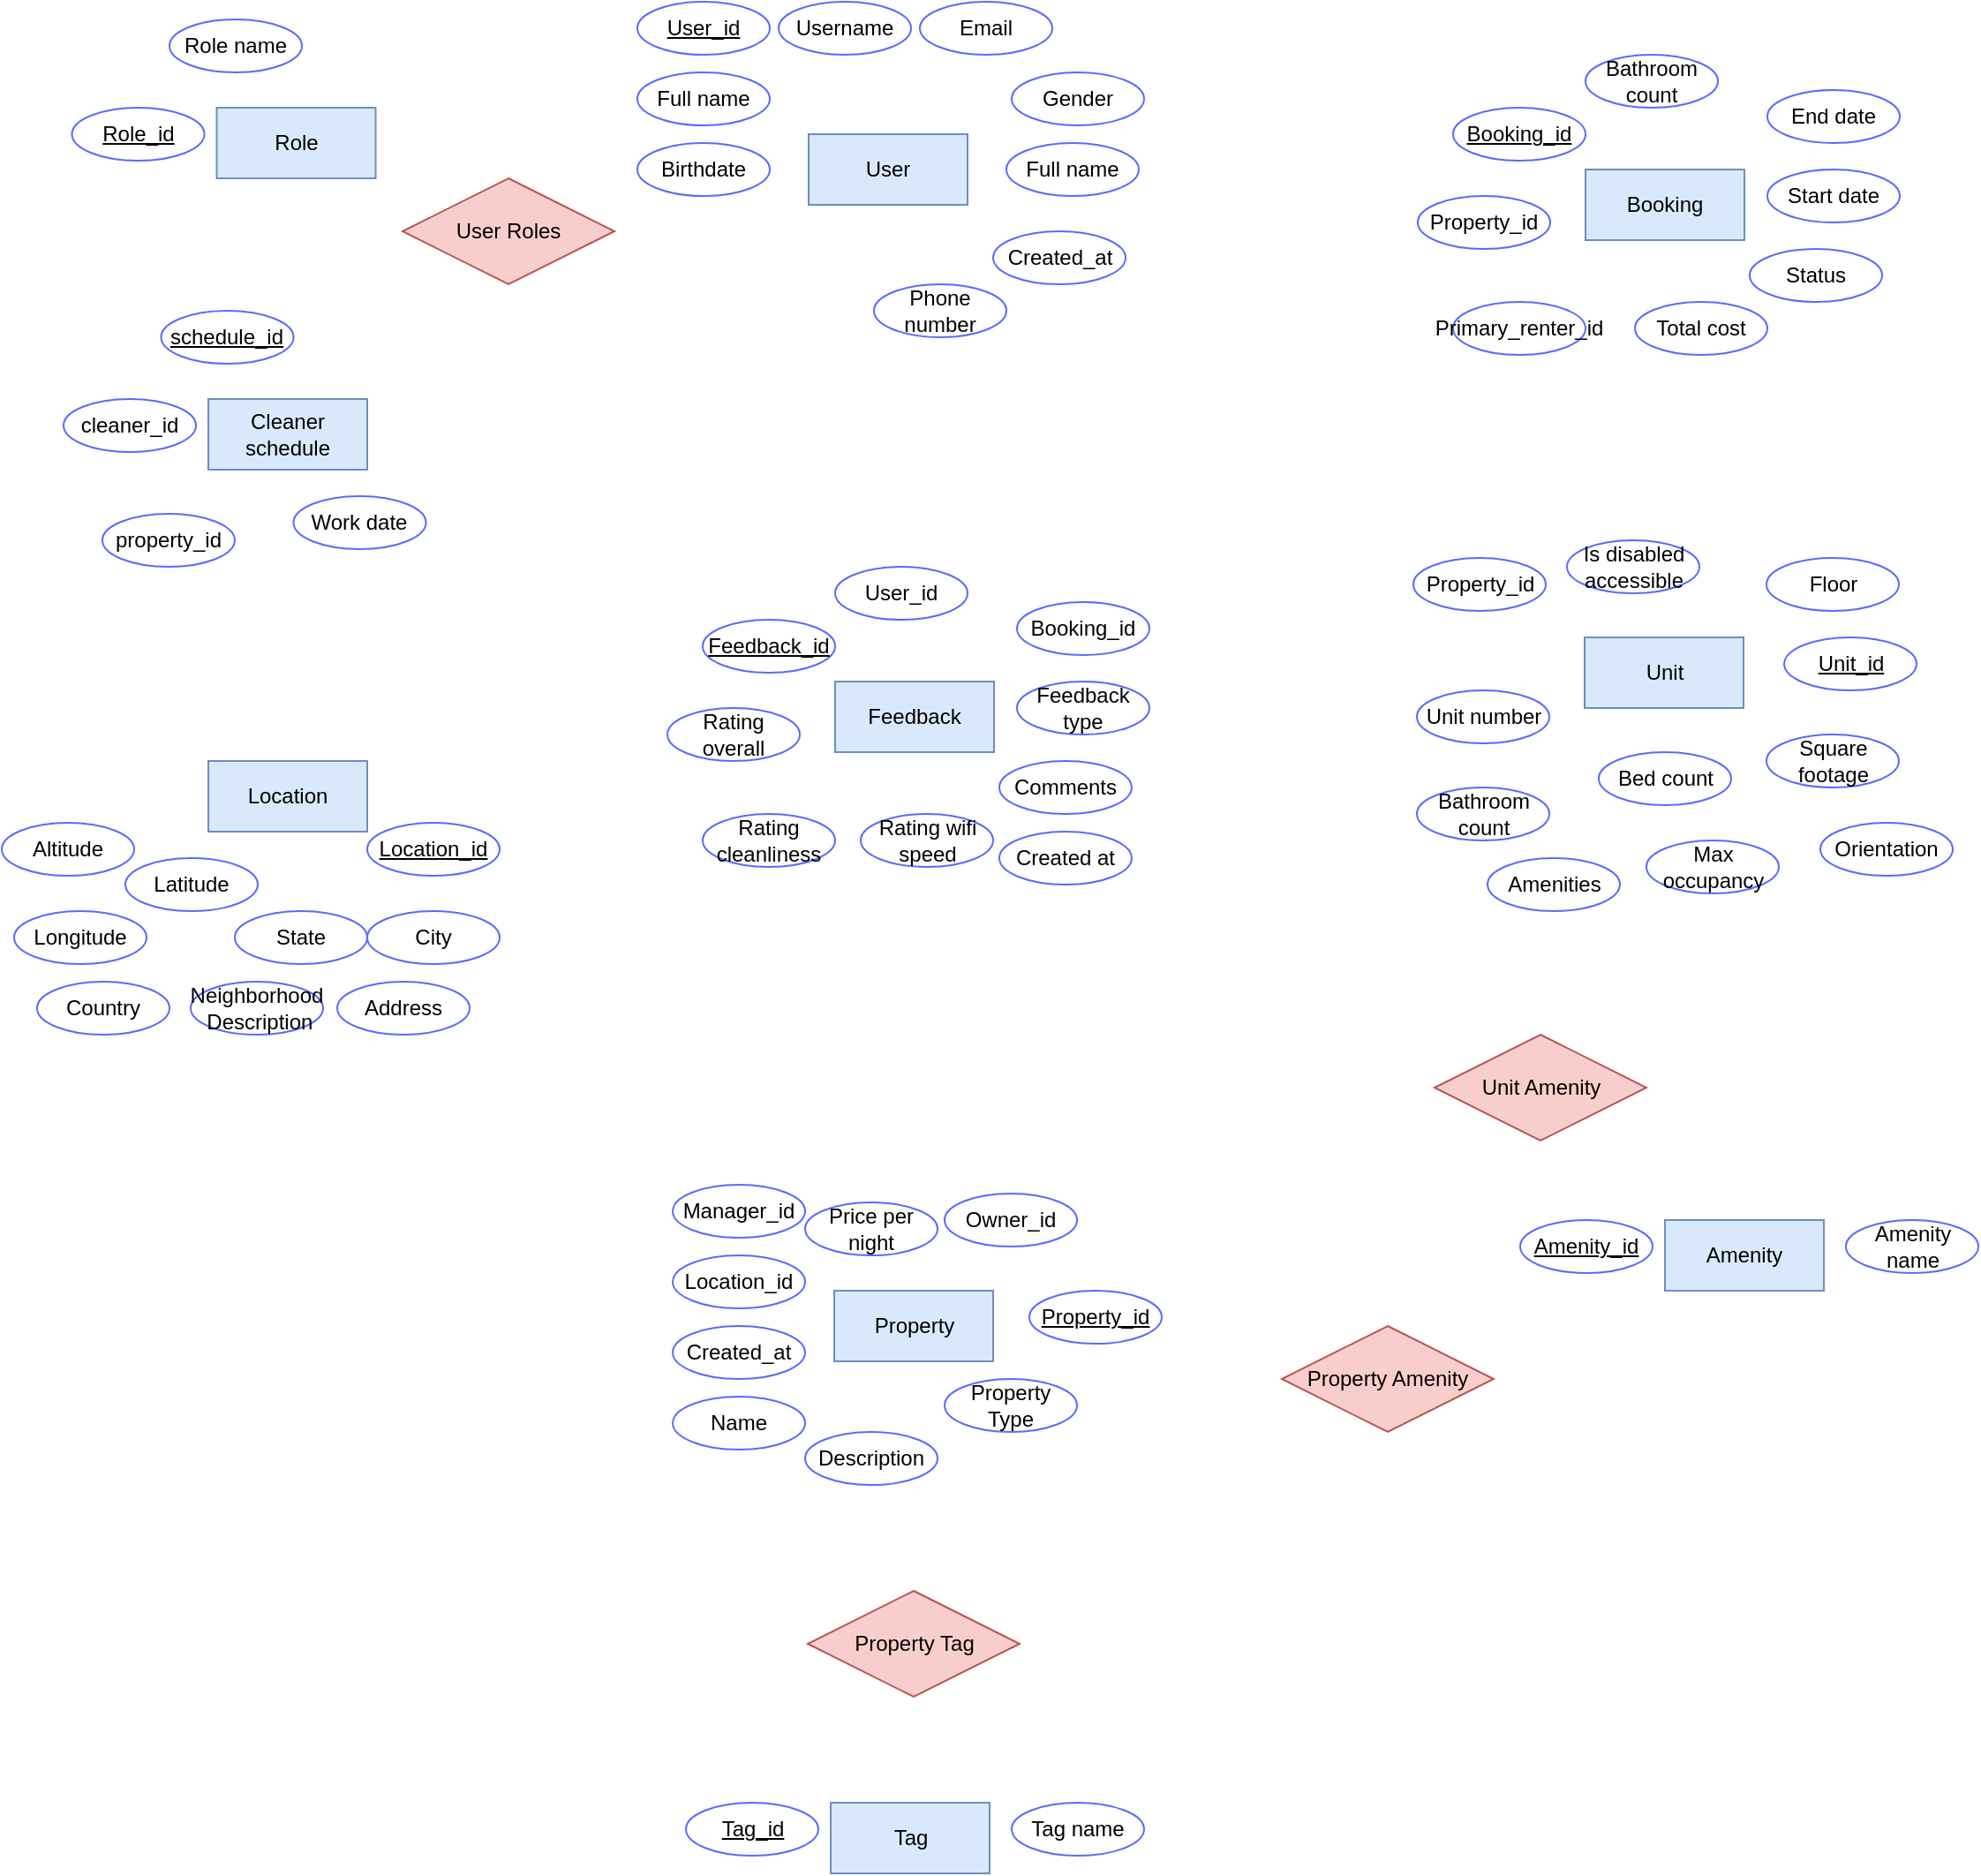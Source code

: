 <mxfile version="24.7.16">
  <diagram id="R2lEEEUBdFMjLlhIrx00" name="Page-1">
    <mxGraphModel dx="2080" dy="1348" grid="1" gridSize="10" guides="1" tooltips="1" connect="1" arrows="1" fold="1" page="1" pageScale="1" pageWidth="850" pageHeight="1100" math="0" shadow="0" extFonts="Permanent Marker^https://fonts.googleapis.com/css?family=Permanent+Marker">
      <root>
        <mxCell id="0" />
        <mxCell id="1" parent="0" />
        <mxCell id="Hqk6FuV7zGCfNeXpY3Xt-1" value="User" style="whiteSpace=wrap;html=1;align=center;fillColor=#dae8fc;strokeColor=#6c8ebf;" vertex="1" parent="1">
          <mxGeometry x="97" y="85" width="90" height="40" as="geometry" />
        </mxCell>
        <mxCell id="Hqk6FuV7zGCfNeXpY3Xt-2" value="&lt;u&gt;User_id&lt;/u&gt;" style="ellipse;whiteSpace=wrap;html=1;align=center;strokeColor=#596AFF;" vertex="1" parent="1">
          <mxGeometry y="10" width="75" height="30" as="geometry" />
        </mxCell>
        <mxCell id="Hqk6FuV7zGCfNeXpY3Xt-4" value="Full name&lt;span style=&quot;caret-color: rgba(0, 0, 0, 0); color: rgba(0, 0, 0, 0); font-family: monospace; font-size: 0px; text-align: start; white-space: nowrap;&quot;&gt;%3CmxGraphModel%3E%3Croot%3E%3CmxCell%20id%3D%220%22%2F%3E%3CmxCell%20id%3D%221%22%20parent%3D%220%22%2F%3E%3CmxCell%20id%3D%222%22%20value%3D%22%26lt%3Bu%26gt%3BUser_id%26lt%3B%2Fu%26gt%3B%22%20style%3D%22ellipse%3BwhiteSpace%3Dwrap%3Bhtml%3D1%3Balign%3Dcenter%3BstrokeColor%3D%23596AFF%3B%22%20vertex%3D%221%22%20parent%3D%221%22%3E%3CmxGeometry%20x%3D%22140%22%20y%3D%2210%22%20width%3D%2250%22%20height%3D%2220%22%20as%3D%22geometry%22%2F%3E%3C%2FmxCell%3E%3C%2Froot%3E%3C%2FmxGraphModel%3E&lt;/span&gt;" style="ellipse;whiteSpace=wrap;html=1;align=center;strokeColor=#596AFF;" vertex="1" parent="1">
          <mxGeometry y="50" width="75" height="30" as="geometry" />
        </mxCell>
        <mxCell id="Hqk6FuV7zGCfNeXpY3Xt-5" value="Phone number" style="ellipse;whiteSpace=wrap;html=1;align=center;strokeColor=#596AFF;" vertex="1" parent="1">
          <mxGeometry x="134" y="170" width="75" height="30" as="geometry" />
        </mxCell>
        <mxCell id="Hqk6FuV7zGCfNeXpY3Xt-6" value="Birthdate" style="ellipse;whiteSpace=wrap;html=1;align=center;strokeColor=#596AFF;" vertex="1" parent="1">
          <mxGeometry y="90" width="75" height="30" as="geometry" />
        </mxCell>
        <mxCell id="Hqk6FuV7zGCfNeXpY3Xt-7" value="Gender&lt;span style=&quot;caret-color: rgba(0, 0, 0, 0); color: rgba(0, 0, 0, 0); font-family: monospace; font-size: 0px; text-align: start; white-space: nowrap;&quot;&gt;%3CmxGraphModel%3E%3Croot%3E%3CmxCell%20id%3D%220%22%2F%3E%3CmxCell%20id%3D%221%22%20parent%3D%220%22%2F%3E%3CmxCell%20id%3D%222%22%20value%3D%22Full%20name%26lt%3Bspan%20style%3D%26quot%3Bcaret-color%3A%20rgba(0%2C%200%2C%200%2C%200)%3B%20color%3A%20rgba(0%2C%200%2C%200%2C%200)%3B%20font-family%3A%20monospace%3B%20font-size%3A%200px%3B%20text-align%3A%20start%3B%20white-space%3A%20nowrap%3B%26quot%3B%26gt%3B%253CmxGraphModel%253E%253Croot%253E%253CmxCell%2520id%253D%25220%2522%252F%253E%253CmxCell%2520id%253D%25221%2522%2520parent%253D%25220%2522%252F%253E%253CmxCell%2520id%253D%25222%2522%2520value%253D%2522%2526lt%253Bu%2526gt%253BUser_id%2526lt%253B%252Fu%2526gt%253B%2522%2520style%253D%2522ellipse%253BwhiteSpace%253Dwrap%253Bhtml%253D1%253Balign%253Dcenter%253BstrokeColor%253D%2523596AFF%253B%2522%2520vertex%253D%25221%2522%2520parent%253D%25221%2522%253E%253CmxGeometry%2520x%253D%2522140%2522%2520y%253D%252210%2522%2520width%253D%252250%2522%2520height%253D%252220%2522%2520as%253D%2522geometry%2522%252F%253E%253C%252FmxCell%253E%253C%252Froot%253E%253C%252FmxGraphModel%253E%26lt%3B%2Fspan%26gt%3B%22%20style%3D%22ellipse%3BwhiteSpace%3Dwrap%3Bhtml%3D1%3Balign%3Dcenter%3BstrokeColor%3D%23596AFF%3B%22%20vertex%3D%221%22%20parent%3D%221%22%3E%3CmxGeometry%20x%3D%2250%22%20y%3D%2210%22%20width%3D%2275%22%20height%3D%2230%22%20as%3D%22geometry%22%2F%3E%3C%2FmxCell%3E%3C%2Froot%3E%3C%2FmxGraphModel%3E&lt;/span&gt;" style="ellipse;whiteSpace=wrap;html=1;align=center;strokeColor=#596AFF;" vertex="1" parent="1">
          <mxGeometry x="212" y="50" width="75" height="30" as="geometry" />
        </mxCell>
        <mxCell id="Hqk6FuV7zGCfNeXpY3Xt-8" value="Username" style="ellipse;whiteSpace=wrap;html=1;align=center;strokeColor=#596AFF;" vertex="1" parent="1">
          <mxGeometry x="80" y="10" width="75" height="30" as="geometry" />
        </mxCell>
        <mxCell id="Hqk6FuV7zGCfNeXpY3Xt-9" value="Email" style="ellipse;whiteSpace=wrap;html=1;align=center;strokeColor=#596AFF;" vertex="1" parent="1">
          <mxGeometry x="160" y="10" width="75" height="30" as="geometry" />
        </mxCell>
        <mxCell id="Hqk6FuV7zGCfNeXpY3Xt-10" value="Full name&lt;span style=&quot;caret-color: rgba(0, 0, 0, 0); color: rgba(0, 0, 0, 0); font-family: monospace; font-size: 0px; text-align: start; white-space: nowrap;&quot;&gt;%3CmxGraphModel%3E%3Croot%3E%3CmxCell%20id%3D%220%22%2F%3E%3CmxCell%20id%3D%221%22%20parent%3D%220%22%2F%3E%3CmxCell%20id%3D%222%22%20value%3D%22%26lt%3Bu%26gt%3BUser_id%26lt%3B%2Fu%26gt%3B%22%20style%3D%22ellipse%3BwhiteSpace%3Dwrap%3Bhtml%3D1%3Balign%3Dcenter%3BstrokeColor%3D%23596AFF%3B%22%20vertex%3D%221%22%20parent%3D%221%22%3E%3CmxGeometry%20x%3D%22140%22%20y%3D%2210%22%20width%3D%2250%22%20height%3D%2220%22%20as%3D%22geometry%22%2F%3E%3C%2FmxCell%3E%3C%2Froot%3E%3C%2FmxGraphModel%3E&lt;/span&gt;" style="ellipse;whiteSpace=wrap;html=1;align=center;strokeColor=#596AFF;" vertex="1" parent="1">
          <mxGeometry x="209" y="90" width="75" height="30" as="geometry" />
        </mxCell>
        <mxCell id="Hqk6FuV7zGCfNeXpY3Xt-11" value="Created_at" style="ellipse;whiteSpace=wrap;html=1;align=center;strokeColor=#596AFF;" vertex="1" parent="1">
          <mxGeometry x="201.5" y="140" width="75" height="30" as="geometry" />
        </mxCell>
        <mxCell id="Hqk6FuV7zGCfNeXpY3Xt-46" value="Property" style="whiteSpace=wrap;html=1;align=center;fillColor=#dae8fc;strokeColor=#6c8ebf;" vertex="1" parent="1">
          <mxGeometry x="111.5" y="740" width="90" height="40" as="geometry" />
        </mxCell>
        <mxCell id="Hqk6FuV7zGCfNeXpY3Xt-48" value="&lt;u&gt;Property_id&lt;/u&gt;" style="ellipse;whiteSpace=wrap;html=1;align=center;strokeColor=#596AFF;" vertex="1" parent="1">
          <mxGeometry x="222" y="740" width="75" height="30" as="geometry" />
        </mxCell>
        <mxCell id="Hqk6FuV7zGCfNeXpY3Xt-49" value="Description" style="ellipse;whiteSpace=wrap;html=1;align=center;strokeColor=#596AFF;" vertex="1" parent="1">
          <mxGeometry x="95" y="820" width="75" height="30" as="geometry" />
        </mxCell>
        <mxCell id="Hqk6FuV7zGCfNeXpY3Xt-50" value="Manager_id" style="ellipse;whiteSpace=wrap;html=1;align=center;strokeColor=#596AFF;" vertex="1" parent="1">
          <mxGeometry x="20" y="680" width="75" height="30" as="geometry" />
        </mxCell>
        <mxCell id="Hqk6FuV7zGCfNeXpY3Xt-51" value="Price per night" style="ellipse;whiteSpace=wrap;html=1;align=center;strokeColor=#596AFF;" vertex="1" parent="1">
          <mxGeometry x="95" y="690" width="75" height="30" as="geometry" />
        </mxCell>
        <mxCell id="Hqk6FuV7zGCfNeXpY3Xt-52" value="Created_at" style="ellipse;whiteSpace=wrap;html=1;align=center;strokeColor=#596AFF;" vertex="1" parent="1">
          <mxGeometry x="20" y="760" width="75" height="30" as="geometry" />
        </mxCell>
        <mxCell id="Hqk6FuV7zGCfNeXpY3Xt-53" value="Name" style="ellipse;whiteSpace=wrap;html=1;align=center;strokeColor=#596AFF;" vertex="1" parent="1">
          <mxGeometry x="20" y="800" width="75" height="30" as="geometry" />
        </mxCell>
        <mxCell id="Hqk6FuV7zGCfNeXpY3Xt-55" value="Property Type" style="ellipse;whiteSpace=wrap;html=1;align=center;strokeColor=#596AFF;" vertex="1" parent="1">
          <mxGeometry x="174" y="790" width="75" height="30" as="geometry" />
        </mxCell>
        <mxCell id="Hqk6FuV7zGCfNeXpY3Xt-57" value="Owner_id" style="ellipse;whiteSpace=wrap;html=1;align=center;strokeColor=#596AFF;" vertex="1" parent="1">
          <mxGeometry x="174" y="685" width="75" height="30" as="geometry" />
        </mxCell>
        <mxCell id="Hqk6FuV7zGCfNeXpY3Xt-58" value="Location_id" style="ellipse;whiteSpace=wrap;html=1;align=center;strokeColor=#596AFF;" vertex="1" parent="1">
          <mxGeometry x="20" y="720" width="75" height="30" as="geometry" />
        </mxCell>
        <mxCell id="Hqk6FuV7zGCfNeXpY3Xt-69" value="Location" style="whiteSpace=wrap;html=1;align=center;fillColor=#dae8fc;strokeColor=#6c8ebf;" vertex="1" parent="1">
          <mxGeometry x="-243" y="440" width="90" height="40" as="geometry" />
        </mxCell>
        <mxCell id="Hqk6FuV7zGCfNeXpY3Xt-71" value="&lt;u&gt;Location_id&lt;/u&gt;" style="ellipse;whiteSpace=wrap;html=1;align=center;strokeColor=#596AFF;" vertex="1" parent="1">
          <mxGeometry x="-153" y="475" width="75" height="30" as="geometry" />
        </mxCell>
        <mxCell id="Hqk6FuV7zGCfNeXpY3Xt-72" value="State" style="ellipse;whiteSpace=wrap;html=1;align=center;strokeColor=#596AFF;" vertex="1" parent="1">
          <mxGeometry x="-228" y="525" width="75" height="30" as="geometry" />
        </mxCell>
        <mxCell id="Hqk6FuV7zGCfNeXpY3Xt-73" value="Address" style="ellipse;whiteSpace=wrap;html=1;align=center;strokeColor=#596AFF;" vertex="1" parent="1">
          <mxGeometry x="-170" y="565" width="75" height="30" as="geometry" />
        </mxCell>
        <mxCell id="Hqk6FuV7zGCfNeXpY3Xt-75" value="Latitude" style="ellipse;whiteSpace=wrap;html=1;align=center;strokeColor=#596AFF;" vertex="1" parent="1">
          <mxGeometry x="-290" y="495" width="75" height="30" as="geometry" />
        </mxCell>
        <mxCell id="Hqk6FuV7zGCfNeXpY3Xt-76" value="Longitude" style="ellipse;whiteSpace=wrap;html=1;align=center;strokeColor=#596AFF;" vertex="1" parent="1">
          <mxGeometry x="-353" y="525" width="75" height="30" as="geometry" />
        </mxCell>
        <mxCell id="Hqk6FuV7zGCfNeXpY3Xt-78" value="Altitude" style="ellipse;whiteSpace=wrap;html=1;align=center;strokeColor=#596AFF;" vertex="1" parent="1">
          <mxGeometry x="-360" y="475.0" width="75" height="30" as="geometry" />
        </mxCell>
        <mxCell id="Hqk6FuV7zGCfNeXpY3Xt-80" value="City" style="ellipse;whiteSpace=wrap;html=1;align=center;strokeColor=#596AFF;" vertex="1" parent="1">
          <mxGeometry x="-153" y="525" width="75" height="30" as="geometry" />
        </mxCell>
        <mxCell id="Hqk6FuV7zGCfNeXpY3Xt-81" value="Country" style="ellipse;whiteSpace=wrap;html=1;align=center;strokeColor=#596AFF;" vertex="1" parent="1">
          <mxGeometry x="-340" y="565" width="75" height="30" as="geometry" />
        </mxCell>
        <mxCell id="Hqk6FuV7zGCfNeXpY3Xt-83" value="Neighborhood &amp;nbsp;Description" style="ellipse;whiteSpace=wrap;html=1;align=center;strokeColor=#596AFF;" vertex="1" parent="1">
          <mxGeometry x="-253" y="565.0" width="75" height="30" as="geometry" />
        </mxCell>
        <mxCell id="Hqk6FuV7zGCfNeXpY3Xt-148" value="Unit" style="whiteSpace=wrap;html=1;align=center;fillColor=#dae8fc;strokeColor=#6c8ebf;" vertex="1" parent="1">
          <mxGeometry x="536.5" y="370" width="90" height="40" as="geometry" />
        </mxCell>
        <mxCell id="Hqk6FuV7zGCfNeXpY3Xt-149" value="&lt;u&gt;Unit_id&lt;/u&gt;" style="ellipse;whiteSpace=wrap;html=1;align=center;strokeColor=#596AFF;" vertex="1" parent="1">
          <mxGeometry x="649.5" y="370" width="75" height="30" as="geometry" />
        </mxCell>
        <mxCell id="Hqk6FuV7zGCfNeXpY3Xt-150" value="Floor" style="ellipse;whiteSpace=wrap;html=1;align=center;strokeColor=#596AFF;" vertex="1" parent="1">
          <mxGeometry x="639.5" y="325" width="75" height="30" as="geometry" />
        </mxCell>
        <mxCell id="Hqk6FuV7zGCfNeXpY3Xt-151" value="Max occupancy" style="ellipse;whiteSpace=wrap;html=1;align=center;strokeColor=#596AFF;" vertex="1" parent="1">
          <mxGeometry x="571.5" y="485" width="75" height="30" as="geometry" />
        </mxCell>
        <mxCell id="Hqk6FuV7zGCfNeXpY3Xt-152" value="Unit number" style="ellipse;whiteSpace=wrap;html=1;align=center;strokeColor=#596AFF;" vertex="1" parent="1">
          <mxGeometry x="441.5" y="400" width="75" height="30" as="geometry" />
        </mxCell>
        <mxCell id="Hqk6FuV7zGCfNeXpY3Xt-153" value="Bed count" style="ellipse;whiteSpace=wrap;html=1;align=center;strokeColor=#596AFF;" vertex="1" parent="1">
          <mxGeometry x="544.5" y="435" width="75" height="30" as="geometry" />
        </mxCell>
        <mxCell id="Hqk6FuV7zGCfNeXpY3Xt-154" value="Property_id" style="ellipse;whiteSpace=wrap;html=1;align=center;strokeColor=#596AFF;" vertex="1" parent="1">
          <mxGeometry x="439.5" y="325.0" width="75" height="30" as="geometry" />
        </mxCell>
        <mxCell id="Hqk6FuV7zGCfNeXpY3Xt-155" value="Square footage" style="ellipse;whiteSpace=wrap;html=1;align=center;strokeColor=#596AFF;" vertex="1" parent="1">
          <mxGeometry x="639.5" y="425" width="75" height="30" as="geometry" />
        </mxCell>
        <mxCell id="Hqk6FuV7zGCfNeXpY3Xt-156" value="Amenities" style="ellipse;whiteSpace=wrap;html=1;align=center;strokeColor=#596AFF;" vertex="1" parent="1">
          <mxGeometry x="481.5" y="495" width="75" height="30" as="geometry" />
        </mxCell>
        <mxCell id="Hqk6FuV7zGCfNeXpY3Xt-157" value="Orientation" style="ellipse;whiteSpace=wrap;html=1;align=center;strokeColor=#596AFF;" vertex="1" parent="1">
          <mxGeometry x="670" y="475.0" width="75" height="30" as="geometry" />
        </mxCell>
        <mxCell id="Hqk6FuV7zGCfNeXpY3Xt-158" value="Bathroom count" style="ellipse;whiteSpace=wrap;html=1;align=center;strokeColor=#596AFF;" vertex="1" parent="1">
          <mxGeometry x="441.5" y="455" width="75" height="30" as="geometry" />
        </mxCell>
        <mxCell id="Hqk6FuV7zGCfNeXpY3Xt-160" value="Booking" style="whiteSpace=wrap;html=1;align=center;fillColor=#dae8fc;strokeColor=#6c8ebf;" vertex="1" parent="1">
          <mxGeometry x="537" y="105" width="90" height="40" as="geometry" />
        </mxCell>
        <mxCell id="Hqk6FuV7zGCfNeXpY3Xt-161" value="&lt;u&gt;Booking_id&lt;/u&gt;" style="ellipse;whiteSpace=wrap;html=1;align=center;strokeColor=#596AFF;" vertex="1" parent="1">
          <mxGeometry x="462" y="70" width="75" height="30" as="geometry" />
        </mxCell>
        <mxCell id="Hqk6FuV7zGCfNeXpY3Xt-162" value="End date" style="ellipse;whiteSpace=wrap;html=1;align=center;strokeColor=#596AFF;" vertex="1" parent="1">
          <mxGeometry x="640" y="60" width="75" height="30" as="geometry" />
        </mxCell>
        <mxCell id="Hqk6FuV7zGCfNeXpY3Xt-163" value="Status" style="ellipse;whiteSpace=wrap;html=1;align=center;strokeColor=#596AFF;" vertex="1" parent="1">
          <mxGeometry x="630" y="150" width="75" height="30" as="geometry" />
        </mxCell>
        <mxCell id="Hqk6FuV7zGCfNeXpY3Xt-164" value="Is disabled accessible" style="ellipse;whiteSpace=wrap;html=1;align=center;strokeColor=#596AFF;" vertex="1" parent="1">
          <mxGeometry x="526.5" y="315" width="75" height="30" as="geometry" />
        </mxCell>
        <mxCell id="Hqk6FuV7zGCfNeXpY3Xt-165" value="Total cost" style="ellipse;whiteSpace=wrap;html=1;align=center;strokeColor=#596AFF;" vertex="1" parent="1">
          <mxGeometry x="565" y="180" width="75" height="30" as="geometry" />
        </mxCell>
        <mxCell id="Hqk6FuV7zGCfNeXpY3Xt-166" value="Property_id" style="ellipse;whiteSpace=wrap;html=1;align=center;strokeColor=#596AFF;" vertex="1" parent="1">
          <mxGeometry x="442" y="120.0" width="75" height="30" as="geometry" />
        </mxCell>
        <mxCell id="Hqk6FuV7zGCfNeXpY3Xt-167" value="Start date" style="ellipse;whiteSpace=wrap;html=1;align=center;strokeColor=#596AFF;" vertex="1" parent="1">
          <mxGeometry x="640" y="105" width="75" height="30" as="geometry" />
        </mxCell>
        <mxCell id="Hqk6FuV7zGCfNeXpY3Xt-168" value="Primary_renter_id" style="ellipse;whiteSpace=wrap;html=1;align=center;strokeColor=#596AFF;" vertex="1" parent="1">
          <mxGeometry x="462" y="180" width="75" height="30" as="geometry" />
        </mxCell>
        <mxCell id="Hqk6FuV7zGCfNeXpY3Xt-169" value="Bathroom count" style="ellipse;whiteSpace=wrap;html=1;align=center;strokeColor=#596AFF;" vertex="1" parent="1">
          <mxGeometry x="537" y="40" width="75" height="30" as="geometry" />
        </mxCell>
        <mxCell id="Hqk6FuV7zGCfNeXpY3Xt-171" value="Feedback" style="whiteSpace=wrap;html=1;align=center;fillColor=#dae8fc;strokeColor=#6c8ebf;" vertex="1" parent="1">
          <mxGeometry x="112" y="395" width="90" height="40" as="geometry" />
        </mxCell>
        <mxCell id="Hqk6FuV7zGCfNeXpY3Xt-172" value="&lt;u&gt;Feedback_id&lt;/u&gt;" style="ellipse;whiteSpace=wrap;html=1;align=center;strokeColor=#596AFF;" vertex="1" parent="1">
          <mxGeometry x="37" y="360" width="75" height="30" as="geometry" />
        </mxCell>
        <mxCell id="Hqk6FuV7zGCfNeXpY3Xt-173" value="Booking_id" style="ellipse;whiteSpace=wrap;html=1;align=center;strokeColor=#596AFF;" vertex="1" parent="1">
          <mxGeometry x="215" y="350" width="75" height="30" as="geometry" />
        </mxCell>
        <mxCell id="Hqk6FuV7zGCfNeXpY3Xt-174" value="Comments" style="ellipse;whiteSpace=wrap;html=1;align=center;strokeColor=#596AFF;" vertex="1" parent="1">
          <mxGeometry x="205" y="440" width="75" height="30" as="geometry" />
        </mxCell>
        <mxCell id="Hqk6FuV7zGCfNeXpY3Xt-175" value="Rating wifi speed" style="ellipse;whiteSpace=wrap;html=1;align=center;strokeColor=#596AFF;" vertex="1" parent="1">
          <mxGeometry x="126.5" y="470" width="75" height="30" as="geometry" />
        </mxCell>
        <mxCell id="Hqk6FuV7zGCfNeXpY3Xt-176" value="Rating overall" style="ellipse;whiteSpace=wrap;html=1;align=center;strokeColor=#596AFF;" vertex="1" parent="1">
          <mxGeometry x="17" y="410.0" width="75" height="30" as="geometry" />
        </mxCell>
        <mxCell id="Hqk6FuV7zGCfNeXpY3Xt-177" value="Feedback type" style="ellipse;whiteSpace=wrap;html=1;align=center;strokeColor=#596AFF;" vertex="1" parent="1">
          <mxGeometry x="215" y="395" width="75" height="30" as="geometry" />
        </mxCell>
        <mxCell id="Hqk6FuV7zGCfNeXpY3Xt-178" value="Rating cleanliness" style="ellipse;whiteSpace=wrap;html=1;align=center;strokeColor=#596AFF;" vertex="1" parent="1">
          <mxGeometry x="37" y="470" width="75" height="30" as="geometry" />
        </mxCell>
        <mxCell id="Hqk6FuV7zGCfNeXpY3Xt-179" value="User_id" style="ellipse;whiteSpace=wrap;html=1;align=center;strokeColor=#596AFF;" vertex="1" parent="1">
          <mxGeometry x="112" y="330" width="75" height="30" as="geometry" />
        </mxCell>
        <mxCell id="Hqk6FuV7zGCfNeXpY3Xt-181" value="Created at" style="ellipse;whiteSpace=wrap;html=1;align=center;strokeColor=#596AFF;" vertex="1" parent="1">
          <mxGeometry x="205" y="480" width="75" height="30" as="geometry" />
        </mxCell>
        <mxCell id="Hqk6FuV7zGCfNeXpY3Xt-182" value="Amenity" style="whiteSpace=wrap;html=1;align=center;fillColor=#dae8fc;strokeColor=#6c8ebf;" vertex="1" parent="1">
          <mxGeometry x="582" y="700" width="90" height="40" as="geometry" />
        </mxCell>
        <mxCell id="Hqk6FuV7zGCfNeXpY3Xt-183" value="&lt;u&gt;Amenity_id&lt;/u&gt;" style="ellipse;whiteSpace=wrap;html=1;align=center;strokeColor=#596AFF;" vertex="1" parent="1">
          <mxGeometry x="500" y="700" width="75" height="30" as="geometry" />
        </mxCell>
        <mxCell id="Hqk6FuV7zGCfNeXpY3Xt-186" value="Amenity name" style="ellipse;whiteSpace=wrap;html=1;align=center;strokeColor=#596AFF;" vertex="1" parent="1">
          <mxGeometry x="684.5" y="700" width="75" height="30" as="geometry" />
        </mxCell>
        <mxCell id="Hqk6FuV7zGCfNeXpY3Xt-192" value="Tag" style="whiteSpace=wrap;html=1;align=center;fillColor=#dae8fc;strokeColor=#6c8ebf;" vertex="1" parent="1">
          <mxGeometry x="109.5" y="1030" width="90" height="40" as="geometry" />
        </mxCell>
        <mxCell id="Hqk6FuV7zGCfNeXpY3Xt-193" value="&lt;u&gt;Tag_id&lt;/u&gt;" style="ellipse;whiteSpace=wrap;html=1;align=center;strokeColor=#596AFF;" vertex="1" parent="1">
          <mxGeometry x="27.5" y="1030" width="75" height="30" as="geometry" />
        </mxCell>
        <mxCell id="Hqk6FuV7zGCfNeXpY3Xt-194" value="Tag name" style="ellipse;whiteSpace=wrap;html=1;align=center;strokeColor=#596AFF;" vertex="1" parent="1">
          <mxGeometry x="212" y="1030" width="75" height="30" as="geometry" />
        </mxCell>
        <mxCell id="Hqk6FuV7zGCfNeXpY3Xt-195" value="Role" style="whiteSpace=wrap;html=1;align=center;fillColor=#dae8fc;strokeColor=#6c8ebf;" vertex="1" parent="1">
          <mxGeometry x="-238.25" y="70" width="90" height="40" as="geometry" />
        </mxCell>
        <mxCell id="Hqk6FuV7zGCfNeXpY3Xt-196" value="&lt;u&gt;Role_id&lt;/u&gt;" style="ellipse;whiteSpace=wrap;html=1;align=center;strokeColor=#596AFF;" vertex="1" parent="1">
          <mxGeometry x="-320.25" y="70" width="75" height="30" as="geometry" />
        </mxCell>
        <mxCell id="Hqk6FuV7zGCfNeXpY3Xt-197" value="Role name" style="ellipse;whiteSpace=wrap;html=1;align=center;strokeColor=#596AFF;" vertex="1" parent="1">
          <mxGeometry x="-265" y="20" width="75" height="30" as="geometry" />
        </mxCell>
        <mxCell id="Hqk6FuV7zGCfNeXpY3Xt-198" value="Cleaner schedule" style="whiteSpace=wrap;html=1;align=center;fillColor=#dae8fc;strokeColor=#6c8ebf;" vertex="1" parent="1">
          <mxGeometry x="-243" y="235" width="90" height="40" as="geometry" />
        </mxCell>
        <mxCell id="Hqk6FuV7zGCfNeXpY3Xt-199" value="cleaner_id" style="ellipse;whiteSpace=wrap;html=1;align=center;strokeColor=#596AFF;" vertex="1" parent="1">
          <mxGeometry x="-325" y="235" width="75" height="30" as="geometry" />
        </mxCell>
        <mxCell id="Hqk6FuV7zGCfNeXpY3Xt-200" value="&lt;u&gt;schedule_id&lt;/u&gt;" style="ellipse;whiteSpace=wrap;html=1;align=center;strokeColor=#596AFF;" vertex="1" parent="1">
          <mxGeometry x="-269.75" y="185" width="75" height="30" as="geometry" />
        </mxCell>
        <mxCell id="Hqk6FuV7zGCfNeXpY3Xt-201" value="property_id" style="ellipse;whiteSpace=wrap;html=1;align=center;strokeColor=#596AFF;" vertex="1" parent="1">
          <mxGeometry x="-303" y="300" width="75" height="30" as="geometry" />
        </mxCell>
        <mxCell id="Hqk6FuV7zGCfNeXpY3Xt-202" value="Work date" style="ellipse;whiteSpace=wrap;html=1;align=center;strokeColor=#596AFF;" vertex="1" parent="1">
          <mxGeometry x="-194.75" y="290" width="75" height="30" as="geometry" />
        </mxCell>
        <mxCell id="Hqk6FuV7zGCfNeXpY3Xt-203" value="Property Tag" style="shape=rhombus;perimeter=rhombusPerimeter;whiteSpace=wrap;html=1;align=center;fillColor=#f8cecc;strokeColor=#b85450;" vertex="1" parent="1">
          <mxGeometry x="96.5" y="910" width="120" height="60" as="geometry" />
        </mxCell>
        <mxCell id="Hqk6FuV7zGCfNeXpY3Xt-205" value="Property Amenity" style="shape=rhombus;perimeter=rhombusPerimeter;whiteSpace=wrap;html=1;align=center;fillColor=#f8cecc;strokeColor=#b85450;" vertex="1" parent="1">
          <mxGeometry x="365" y="760" width="120" height="60" as="geometry" />
        </mxCell>
        <mxCell id="Hqk6FuV7zGCfNeXpY3Xt-206" value="Unit Amenity" style="shape=rhombus;perimeter=rhombusPerimeter;whiteSpace=wrap;html=1;align=center;fillColor=#f8cecc;strokeColor=#b85450;" vertex="1" parent="1">
          <mxGeometry x="451.5" y="595" width="120" height="60" as="geometry" />
        </mxCell>
        <mxCell id="Hqk6FuV7zGCfNeXpY3Xt-207" value="User Roles" style="shape=rhombus;perimeter=rhombusPerimeter;whiteSpace=wrap;html=1;align=center;fillColor=#f8cecc;strokeColor=#b85450;" vertex="1" parent="1">
          <mxGeometry x="-133" y="110" width="120" height="60" as="geometry" />
        </mxCell>
      </root>
    </mxGraphModel>
  </diagram>
</mxfile>
